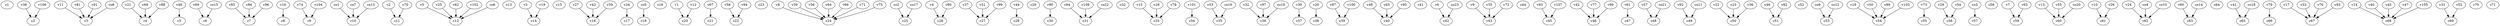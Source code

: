 strict digraph  {
c1;
c2;
c3;
c4;
c5;
c6;
c7;
c8;
c9;
c10;
c11;
c12;
c13;
c14;
c15;
c16;
c17;
c18;
c19;
c20;
c21;
c22;
c23;
c24;
c25;
c26;
c27;
c28;
c29;
c30;
c31;
c32;
c33;
c34;
c35;
c36;
c37;
c38;
c39;
c40;
c41;
c42;
c43;
c44;
c45;
c46;
c47;
c48;
c49;
c50;
c51;
c52;
c53;
c54;
c55;
c56;
c57;
c58;
c59;
c60;
c61;
c62;
c63;
c64;
c65;
c66;
c67;
c68;
c69;
c70;
c71;
v1;
v2;
v3;
v4;
v5;
v6;
v7;
v8;
v9;
v10;
v11;
v12;
v13;
v14;
v15;
v16;
v17;
v18;
v19;
v20;
v21;
v22;
v23;
v24;
v25;
v26;
v27;
v28;
v29;
v30;
v31;
v32;
v33;
v34;
v35;
v36;
v37;
v38;
v39;
v40;
v41;
v42;
v43;
v44;
v45;
v46;
v47;
v48;
v49;
v50;
v51;
v52;
v53;
v54;
v55;
v56;
v57;
v58;
v59;
v60;
v61;
v62;
v63;
v64;
v65;
v66;
v67;
v68;
v69;
v70;
v71;
v72;
v73;
v74;
v75;
v76;
v77;
v78;
v79;
v80;
v81;
v82;
v83;
v84;
v85;
v86;
v87;
v88;
v89;
v90;
v91;
v92;
v93;
v94;
v95;
v96;
v97;
v98;
v99;
v100;
v101;
v102;
v103;
v104;
v105;
v106;
v107;
v108;
co1;
co2;
co3;
co4;
co5;
co6;
co7;
co8;
co9;
co10;
co11;
co12;
co13;
co14;
co15;
co16;
co17;
co18;
co19;
co20;
co21;
co22;
co23;
v1 -> c20  [weight=1];
v2 -> c11  [weight=1];
v3 -> c14  [weight=1];
v4 -> c26  [weight=1];
v5 -> c12  [weight=1];
v6 -> c42  [weight=1];
v7 -> c59  [weight=1];
v8 -> c24  [weight=1];
v9 -> c43  [weight=1];
v10 -> c61  [weight=1];
v11 -> c3  [weight=1];
v12 -> c20  [weight=1];
v13 -> c60  [weight=1];
v14 -> c68  [weight=1];
v15 -> c33  [weight=1];
v16 -> c8  [weight=1];
v17 -> c67  [weight=1];
v18 -> c54  [weight=1];
v19 -> c14  [weight=1];
v20 -> c38  [weight=1];
v21 -> c4  [weight=1];
v22 -> c50  [weight=1];
v23 -> c50  [weight=1];
v24 -> c62  [weight=1];
v25 -> c12  [weight=1];
v26 -> c61  [weight=1];
v27 -> c16  [weight=1];
v28 -> c33  [weight=1];
v29 -> c56  [weight=1];
v30 -> c37  [weight=1];
v31 -> c69  [weight=1];
v32 -> c36  [weight=1];
v33 -> c67  [weight=1];
v34 -> c17  [weight=1];
v35 -> c43  [weight=1];
v36 -> c50  [weight=1];
v37 -> c27  [weight=1];
v38 -> c2  [weight=1];
v39 -> c24  [weight=1];
v40 -> c68  [weight=1];
v41 -> c65  [weight=1];
v42 -> c46  [weight=1];
v43 -> c16  [weight=1];
v44 -> c28  [weight=1];
v45 -> c68  [weight=1];
v46 -> c51  [weight=1];
v47 -> c68  [weight=1];
v48 -> c5  [weight=1];
v49 -> c40  [weight=1];
v50 -> c54  [weight=1];
v51 -> c27  [weight=1];
v52 -> c69  [weight=1];
v53 -> c35  [weight=1];
v54 -> c56  [weight=1];
v55 -> c60  [weight=1];
v56 -> c24  [weight=1];
v57 -> c48  [weight=1];
v58 -> c22  [weight=1];
v59 -> c16  [weight=1];
v60 -> c63  [weight=1];
v61 -> c47  [weight=1];
v62 -> c12  [weight=1];
v63 -> c59  [weight=1];
v64 -> c24  [weight=1];
v65 -> c40  [weight=1];
v66 -> c24  [weight=1];
v67 -> c21  [weight=1];
v68 -> c4  [weight=1];
v69 -> c6  [weight=1];
v70 -> c11  [weight=1];
v71 -> c24  [weight=1];
v72 -> c43  [weight=1];
v73 -> c55  [weight=1];
v74 -> c9  [weight=1];
v75 -> c24  [weight=1];
v76 -> c67  [weight=1];
v77 -> c46  [weight=1];
v78 -> c33  [weight=1];
v79 -> c66  [weight=1];
v80 -> c26  [weight=1];
v81 -> c3  [weight=1];
v82 -> c51  [weight=1];
v83 -> c45  [weight=1];
v84 -> c22  [weight=1];
v85 -> c7  [weight=1];
v86 -> c7  [weight=1];
v87 -> c39  [weight=1];
v88 -> c4  [weight=1];
v89 -> c54  [weight=1];
v90 -> c30  [weight=1];
v91 -> c3  [weight=1];
v92 -> c49  [weight=1];
v93 -> c67  [weight=1];
v94 -> c31  [weight=1];
v95 -> c40  [weight=1];
v96 -> c7  [weight=1];
v97 -> c36  [weight=1];
v98 -> c46  [weight=1];
v99 -> c27  [weight=1];
v100 -> c39  [weight=1];
v101 -> c34  [weight=1];
v102 -> c12  [weight=1];
v103 -> c54  [weight=1];
v104 -> c9  [weight=1];
v105 -> c68  [weight=1];
v106 -> c2  [weight=1];
v107 -> c45  [weight=1];
v108 -> c31  [weight=1];
co1 -> c10  [weight=1];
co2 -> c25  [weight=1];
co3 -> c57  [weight=1];
co4 -> c62  [weight=1];
co5 -> c18  [weight=1];
co6 -> c12  [weight=1];
co7 -> c10  [weight=1];
co8 -> c3  [weight=1];
co9 -> c53  [weight=1];
co10 -> c62  [weight=1];
co11 -> c49  [weight=1];
co12 -> c53  [weight=1];
co13 -> c10  [weight=1];
co14 -> c63  [weight=1];
co15 -> c6  [weight=1];
co16 -> c35  [weight=1];
co17 -> c25  [weight=1];
co18 -> c65  [weight=1];
co19 -> c36  [weight=1];
co20 -> c60  [weight=1];
co21 -> c48  [weight=1];
co22 -> c31  [weight=1];
co23 -> c42  [weight=1];
}
